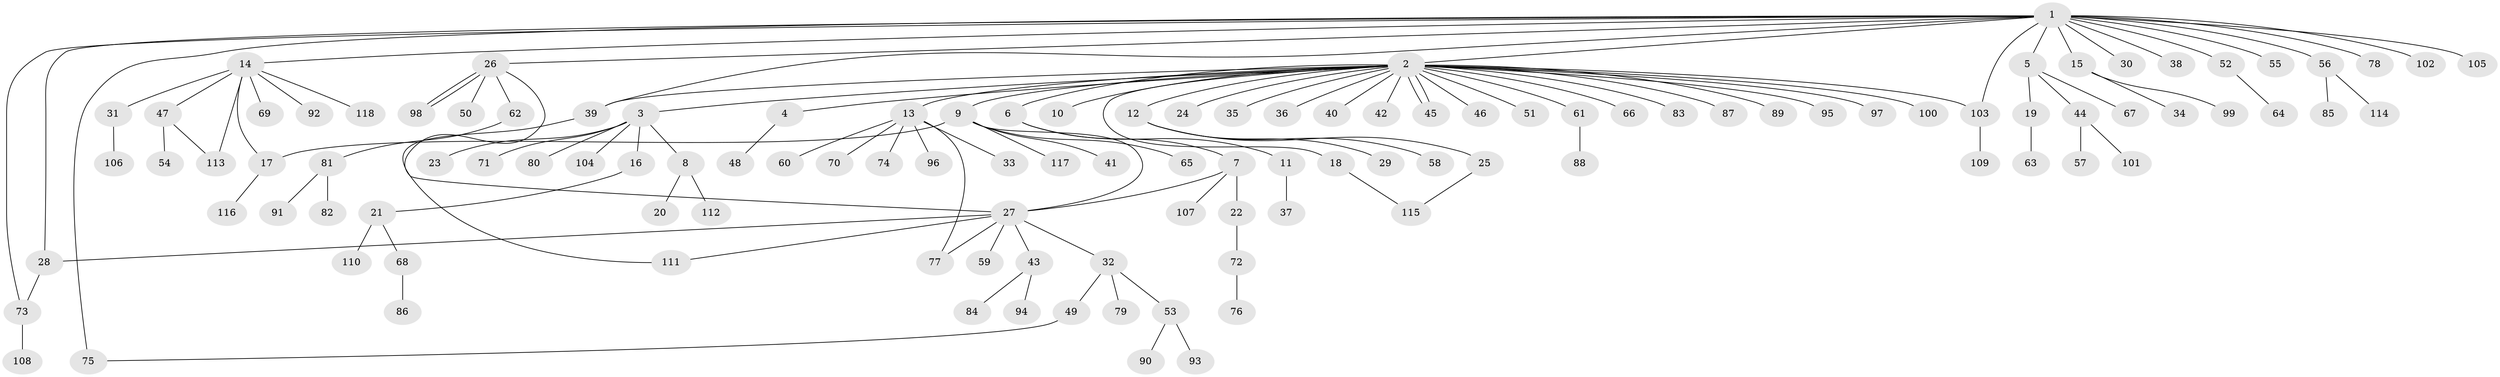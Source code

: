 // Generated by graph-tools (version 1.1) at 2025/47/03/09/25 04:47:03]
// undirected, 118 vertices, 131 edges
graph export_dot {
graph [start="1"]
  node [color=gray90,style=filled];
  1;
  2;
  3;
  4;
  5;
  6;
  7;
  8;
  9;
  10;
  11;
  12;
  13;
  14;
  15;
  16;
  17;
  18;
  19;
  20;
  21;
  22;
  23;
  24;
  25;
  26;
  27;
  28;
  29;
  30;
  31;
  32;
  33;
  34;
  35;
  36;
  37;
  38;
  39;
  40;
  41;
  42;
  43;
  44;
  45;
  46;
  47;
  48;
  49;
  50;
  51;
  52;
  53;
  54;
  55;
  56;
  57;
  58;
  59;
  60;
  61;
  62;
  63;
  64;
  65;
  66;
  67;
  68;
  69;
  70;
  71;
  72;
  73;
  74;
  75;
  76;
  77;
  78;
  79;
  80;
  81;
  82;
  83;
  84;
  85;
  86;
  87;
  88;
  89;
  90;
  91;
  92;
  93;
  94;
  95;
  96;
  97;
  98;
  99;
  100;
  101;
  102;
  103;
  104;
  105;
  106;
  107;
  108;
  109;
  110;
  111;
  112;
  113;
  114;
  115;
  116;
  117;
  118;
  1 -- 2;
  1 -- 5;
  1 -- 14;
  1 -- 15;
  1 -- 26;
  1 -- 28;
  1 -- 30;
  1 -- 38;
  1 -- 39;
  1 -- 52;
  1 -- 55;
  1 -- 56;
  1 -- 73;
  1 -- 75;
  1 -- 78;
  1 -- 102;
  1 -- 103;
  1 -- 105;
  2 -- 3;
  2 -- 4;
  2 -- 6;
  2 -- 9;
  2 -- 10;
  2 -- 12;
  2 -- 13;
  2 -- 18;
  2 -- 24;
  2 -- 35;
  2 -- 36;
  2 -- 39;
  2 -- 40;
  2 -- 42;
  2 -- 45;
  2 -- 45;
  2 -- 46;
  2 -- 51;
  2 -- 61;
  2 -- 66;
  2 -- 83;
  2 -- 87;
  2 -- 89;
  2 -- 95;
  2 -- 97;
  2 -- 100;
  2 -- 103;
  3 -- 8;
  3 -- 16;
  3 -- 23;
  3 -- 71;
  3 -- 80;
  3 -- 104;
  4 -- 48;
  5 -- 19;
  5 -- 44;
  5 -- 67;
  6 -- 7;
  6 -- 11;
  7 -- 22;
  7 -- 27;
  7 -- 107;
  8 -- 20;
  8 -- 112;
  9 -- 17;
  9 -- 27;
  9 -- 41;
  9 -- 65;
  9 -- 117;
  11 -- 37;
  12 -- 25;
  12 -- 29;
  12 -- 58;
  13 -- 33;
  13 -- 60;
  13 -- 70;
  13 -- 74;
  13 -- 77;
  13 -- 96;
  14 -- 17;
  14 -- 31;
  14 -- 47;
  14 -- 69;
  14 -- 92;
  14 -- 113;
  14 -- 118;
  15 -- 34;
  15 -- 99;
  16 -- 21;
  17 -- 116;
  18 -- 115;
  19 -- 63;
  21 -- 68;
  21 -- 110;
  22 -- 72;
  25 -- 115;
  26 -- 27;
  26 -- 50;
  26 -- 62;
  26 -- 98;
  26 -- 98;
  27 -- 28;
  27 -- 32;
  27 -- 43;
  27 -- 59;
  27 -- 77;
  27 -- 111;
  28 -- 73;
  31 -- 106;
  32 -- 49;
  32 -- 53;
  32 -- 79;
  39 -- 111;
  43 -- 84;
  43 -- 94;
  44 -- 57;
  44 -- 101;
  47 -- 54;
  47 -- 113;
  49 -- 75;
  52 -- 64;
  53 -- 90;
  53 -- 93;
  56 -- 85;
  56 -- 114;
  61 -- 88;
  62 -- 81;
  68 -- 86;
  72 -- 76;
  73 -- 108;
  81 -- 82;
  81 -- 91;
  103 -- 109;
}
